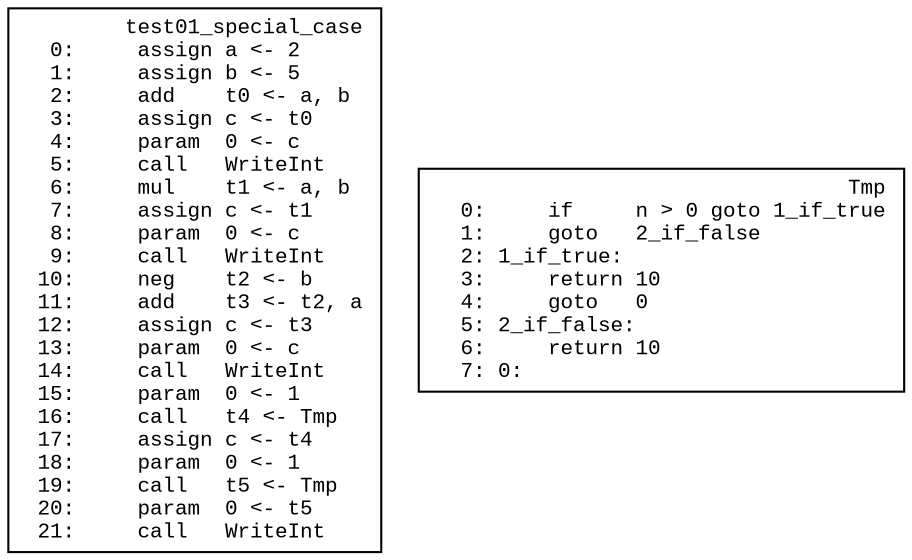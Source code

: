 digraph IR {
  graph [fontname="Times New Roman",fontsize=10];
  node  [fontname="Courier New",fontsize=10];
  edge  [fontname="Times New Roman",fontsize=10];

  // scope 'test01_special_case'
  test01_special_case_cb [label="test01_special_case\r  0:     assign a <- 2\l  1:     assign b <- 5\l  2:     add    t0 <- a, b\l  3:     assign c <- t0\l  4:     param  0 <- c\l  5:     call   WriteInt\l  6:     mul    t1 <- a, b\l  7:     assign c <- t1\l  8:     param  0 <- c\l  9:     call   WriteInt\l 10:     neg    t2 <- b\l 11:     add    t3 <- t2, a\l 12:     assign c <- t3\l 13:     param  0 <- c\l 14:     call   WriteInt\l 15:     param  0 <- 1\l 16:     call   t4 <- Tmp\l 17:     assign c <- t4\l 18:     param  0 <- 1\l 19:     call   t5 <- Tmp\l 20:     param  0 <- t5\l 21:     call   WriteInt\l",shape=box]
  // scope 'Tmp'
  Tmp_cb [label="Tmp\r  0:     if     n > 0 goto 1_if_true\l  1:     goto   2_if_false\l  2: 1_if_true:\l  3:     return 10\l  4:     goto   0\l  5: 2_if_false:\l  6:     return 10\l  7: 0:\l",shape=box]
}
